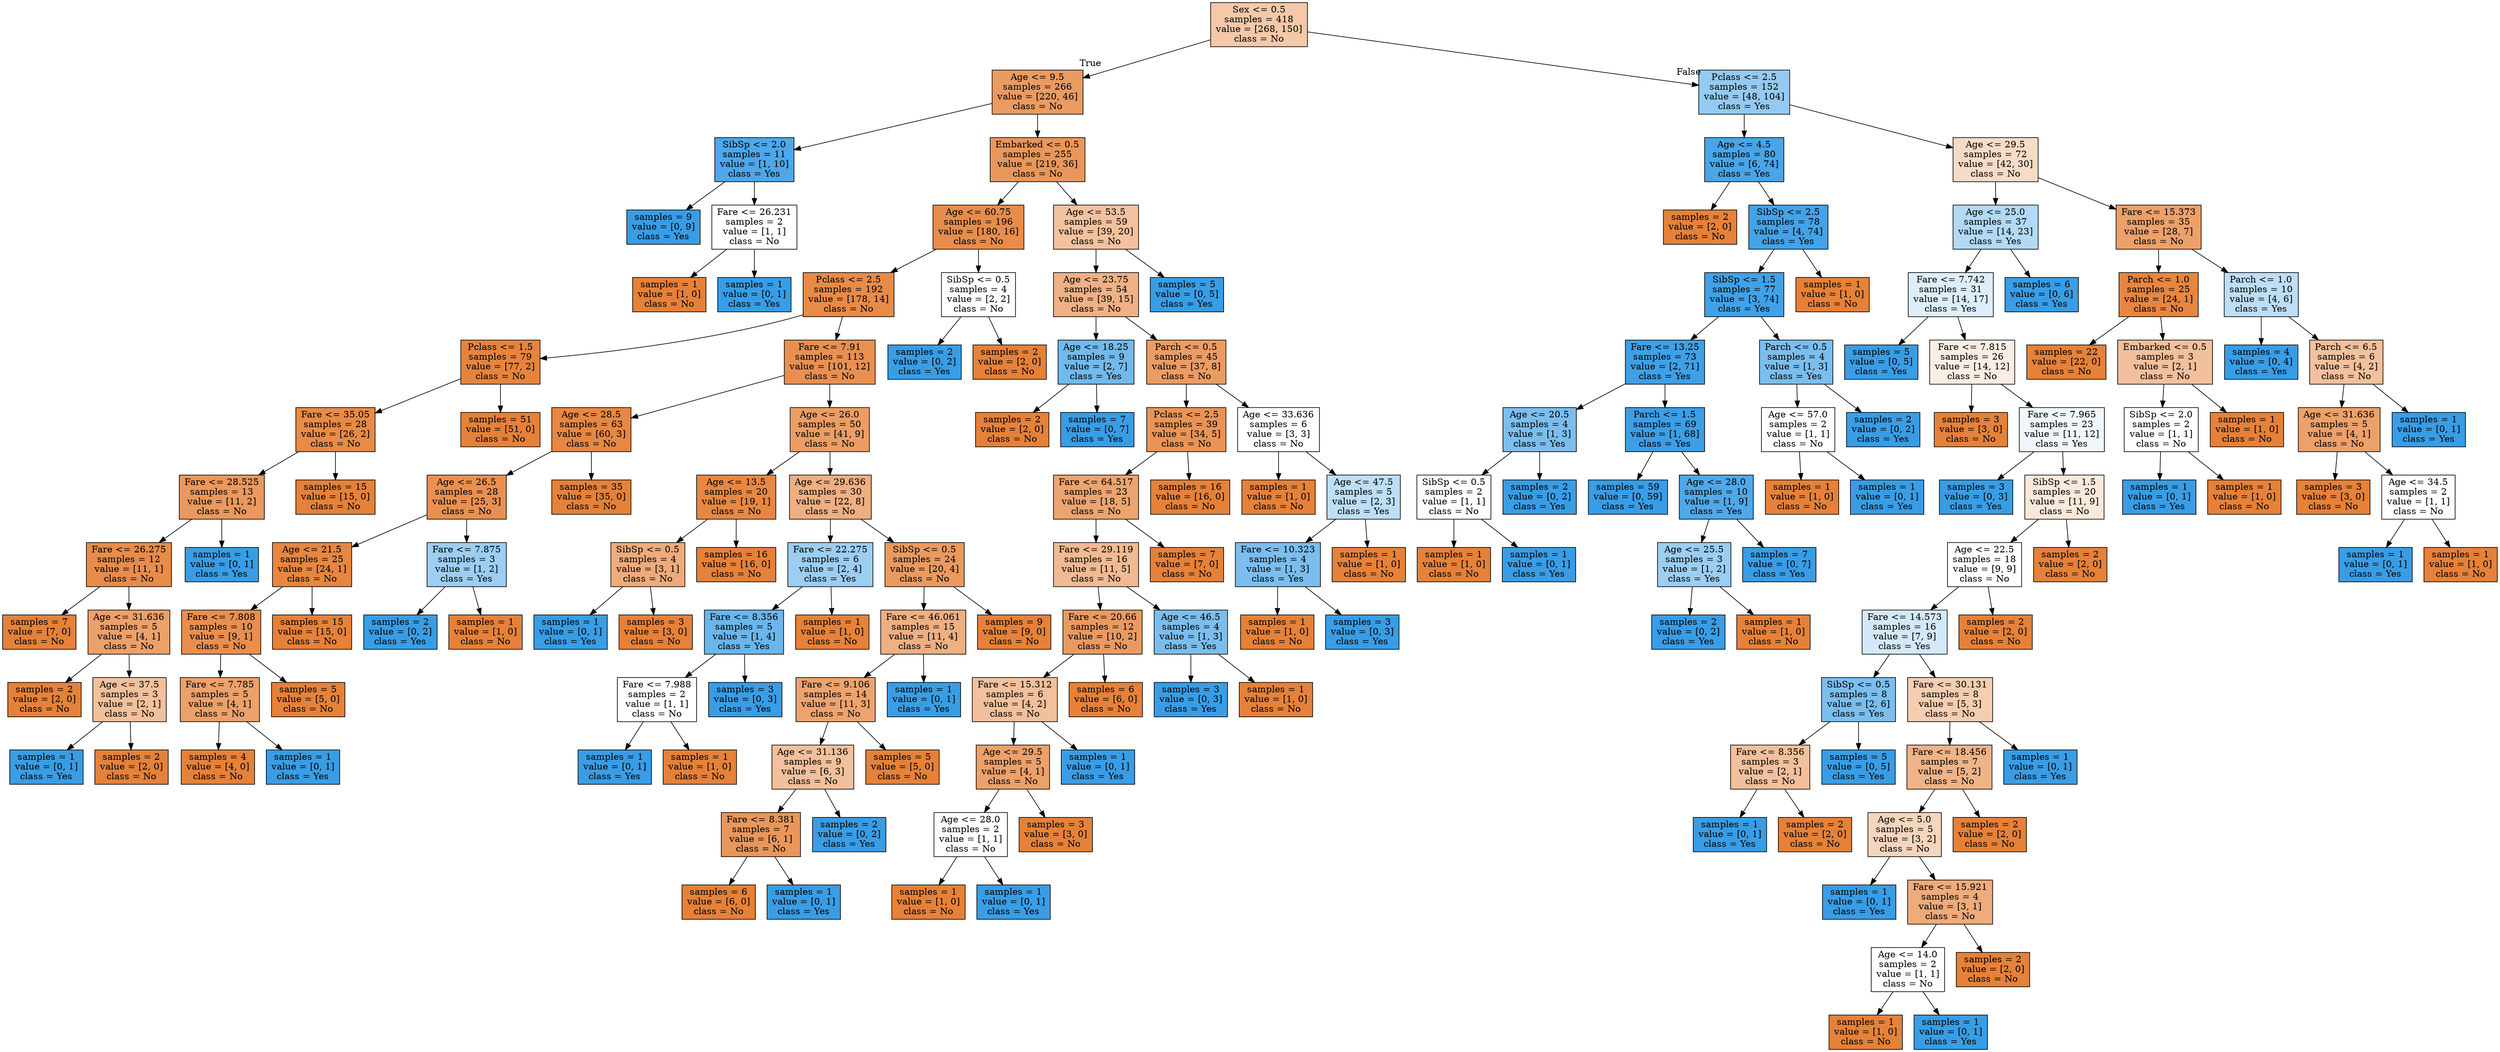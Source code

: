 digraph Tree {
node [shape=box, style="filled", color="black"] ;
0 [label="Sex <= 0.5\nsamples = 418\nvalue = [268, 150]\nclass = No", fillcolor="#f4c8a8"] ;
1 [label="Age <= 9.5\nsamples = 266\nvalue = [220, 46]\nclass = No", fillcolor="#ea9b62"] ;
0 -> 1 [labeldistance=2.5, labelangle=45, headlabel="True"] ;
2 [label="SibSp <= 2.0\nsamples = 11\nvalue = [1, 10]\nclass = Yes", fillcolor="#4da7e8"] ;
1 -> 2 ;
3 [label="samples = 9\nvalue = [0, 9]\nclass = Yes", fillcolor="#399de5"] ;
2 -> 3 ;
4 [label="Fare <= 26.231\nsamples = 2\nvalue = [1, 1]\nclass = No", fillcolor="#ffffff"] ;
2 -> 4 ;
5 [label="samples = 1\nvalue = [1, 0]\nclass = No", fillcolor="#e58139"] ;
4 -> 5 ;
6 [label="samples = 1\nvalue = [0, 1]\nclass = Yes", fillcolor="#399de5"] ;
4 -> 6 ;
7 [label="Embarked <= 0.5\nsamples = 255\nvalue = [219, 36]\nclass = No", fillcolor="#e9965a"] ;
1 -> 7 ;
8 [label="Age <= 60.75\nsamples = 196\nvalue = [180, 16]\nclass = No", fillcolor="#e78c4b"] ;
7 -> 8 ;
9 [label="Pclass <= 2.5\nsamples = 192\nvalue = [178, 14]\nclass = No", fillcolor="#e78b49"] ;
8 -> 9 ;
10 [label="Pclass <= 1.5\nsamples = 79\nvalue = [77, 2]\nclass = No", fillcolor="#e6843e"] ;
9 -> 10 ;
11 [label="Fare <= 35.05\nsamples = 28\nvalue = [26, 2]\nclass = No", fillcolor="#e78b48"] ;
10 -> 11 ;
12 [label="Fare <= 28.525\nsamples = 13\nvalue = [11, 2]\nclass = No", fillcolor="#ea985d"] ;
11 -> 12 ;
13 [label="Fare <= 26.275\nsamples = 12\nvalue = [11, 1]\nclass = No", fillcolor="#e78c4b"] ;
12 -> 13 ;
14 [label="samples = 7\nvalue = [7, 0]\nclass = No", fillcolor="#e58139"] ;
13 -> 14 ;
15 [label="Age <= 31.636\nsamples = 5\nvalue = [4, 1]\nclass = No", fillcolor="#eca06a"] ;
13 -> 15 ;
16 [label="samples = 2\nvalue = [2, 0]\nclass = No", fillcolor="#e58139"] ;
15 -> 16 ;
17 [label="Age <= 37.5\nsamples = 3\nvalue = [2, 1]\nclass = No", fillcolor="#f2c09c"] ;
15 -> 17 ;
18 [label="samples = 1\nvalue = [0, 1]\nclass = Yes", fillcolor="#399de5"] ;
17 -> 18 ;
19 [label="samples = 2\nvalue = [2, 0]\nclass = No", fillcolor="#e58139"] ;
17 -> 19 ;
20 [label="samples = 1\nvalue = [0, 1]\nclass = Yes", fillcolor="#399de5"] ;
12 -> 20 ;
21 [label="samples = 15\nvalue = [15, 0]\nclass = No", fillcolor="#e58139"] ;
11 -> 21 ;
22 [label="samples = 51\nvalue = [51, 0]\nclass = No", fillcolor="#e58139"] ;
10 -> 22 ;
23 [label="Fare <= 7.91\nsamples = 113\nvalue = [101, 12]\nclass = No", fillcolor="#e89051"] ;
9 -> 23 ;
24 [label="Age <= 28.5\nsamples = 63\nvalue = [60, 3]\nclass = No", fillcolor="#e68743"] ;
23 -> 24 ;
25 [label="Age <= 26.5\nsamples = 28\nvalue = [25, 3]\nclass = No", fillcolor="#e89051"] ;
24 -> 25 ;
26 [label="Age <= 21.5\nsamples = 25\nvalue = [24, 1]\nclass = No", fillcolor="#e68641"] ;
25 -> 26 ;
27 [label="Fare <= 7.808\nsamples = 10\nvalue = [9, 1]\nclass = No", fillcolor="#e88f4f"] ;
26 -> 27 ;
28 [label="Fare <= 7.785\nsamples = 5\nvalue = [4, 1]\nclass = No", fillcolor="#eca06a"] ;
27 -> 28 ;
29 [label="samples = 4\nvalue = [4, 0]\nclass = No", fillcolor="#e58139"] ;
28 -> 29 ;
30 [label="samples = 1\nvalue = [0, 1]\nclass = Yes", fillcolor="#399de5"] ;
28 -> 30 ;
31 [label="samples = 5\nvalue = [5, 0]\nclass = No", fillcolor="#e58139"] ;
27 -> 31 ;
32 [label="samples = 15\nvalue = [15, 0]\nclass = No", fillcolor="#e58139"] ;
26 -> 32 ;
33 [label="Fare <= 7.875\nsamples = 3\nvalue = [1, 2]\nclass = Yes", fillcolor="#9ccef2"] ;
25 -> 33 ;
34 [label="samples = 2\nvalue = [0, 2]\nclass = Yes", fillcolor="#399de5"] ;
33 -> 34 ;
35 [label="samples = 1\nvalue = [1, 0]\nclass = No", fillcolor="#e58139"] ;
33 -> 35 ;
36 [label="samples = 35\nvalue = [35, 0]\nclass = No", fillcolor="#e58139"] ;
24 -> 36 ;
37 [label="Age <= 26.0\nsamples = 50\nvalue = [41, 9]\nclass = No", fillcolor="#eb9d64"] ;
23 -> 37 ;
38 [label="Age <= 13.5\nsamples = 20\nvalue = [19, 1]\nclass = No", fillcolor="#e68843"] ;
37 -> 38 ;
39 [label="SibSp <= 0.5\nsamples = 4\nvalue = [3, 1]\nclass = No", fillcolor="#eeab7b"] ;
38 -> 39 ;
40 [label="samples = 1\nvalue = [0, 1]\nclass = Yes", fillcolor="#399de5"] ;
39 -> 40 ;
41 [label="samples = 3\nvalue = [3, 0]\nclass = No", fillcolor="#e58139"] ;
39 -> 41 ;
42 [label="samples = 16\nvalue = [16, 0]\nclass = No", fillcolor="#e58139"] ;
38 -> 42 ;
43 [label="Age <= 29.636\nsamples = 30\nvalue = [22, 8]\nclass = No", fillcolor="#eeaf81"] ;
37 -> 43 ;
44 [label="Fare <= 22.275\nsamples = 6\nvalue = [2, 4]\nclass = Yes", fillcolor="#9ccef2"] ;
43 -> 44 ;
45 [label="Fare <= 8.356\nsamples = 5\nvalue = [1, 4]\nclass = Yes", fillcolor="#6ab6ec"] ;
44 -> 45 ;
46 [label="Fare <= 7.988\nsamples = 2\nvalue = [1, 1]\nclass = No", fillcolor="#ffffff"] ;
45 -> 46 ;
47 [label="samples = 1\nvalue = [0, 1]\nclass = Yes", fillcolor="#399de5"] ;
46 -> 47 ;
48 [label="samples = 1\nvalue = [1, 0]\nclass = No", fillcolor="#e58139"] ;
46 -> 48 ;
49 [label="samples = 3\nvalue = [0, 3]\nclass = Yes", fillcolor="#399de5"] ;
45 -> 49 ;
50 [label="samples = 1\nvalue = [1, 0]\nclass = No", fillcolor="#e58139"] ;
44 -> 50 ;
51 [label="SibSp <= 0.5\nsamples = 24\nvalue = [20, 4]\nclass = No", fillcolor="#ea9a61"] ;
43 -> 51 ;
52 [label="Fare <= 46.061\nsamples = 15\nvalue = [11, 4]\nclass = No", fillcolor="#eeaf81"] ;
51 -> 52 ;
53 [label="Fare <= 9.106\nsamples = 14\nvalue = [11, 3]\nclass = No", fillcolor="#eca36f"] ;
52 -> 53 ;
54 [label="Age <= 31.136\nsamples = 9\nvalue = [6, 3]\nclass = No", fillcolor="#f2c09c"] ;
53 -> 54 ;
55 [label="Fare <= 8.381\nsamples = 7\nvalue = [6, 1]\nclass = No", fillcolor="#e9965a"] ;
54 -> 55 ;
56 [label="samples = 6\nvalue = [6, 0]\nclass = No", fillcolor="#e58139"] ;
55 -> 56 ;
57 [label="samples = 1\nvalue = [0, 1]\nclass = Yes", fillcolor="#399de5"] ;
55 -> 57 ;
58 [label="samples = 2\nvalue = [0, 2]\nclass = Yes", fillcolor="#399de5"] ;
54 -> 58 ;
59 [label="samples = 5\nvalue = [5, 0]\nclass = No", fillcolor="#e58139"] ;
53 -> 59 ;
60 [label="samples = 1\nvalue = [0, 1]\nclass = Yes", fillcolor="#399de5"] ;
52 -> 60 ;
61 [label="samples = 9\nvalue = [9, 0]\nclass = No", fillcolor="#e58139"] ;
51 -> 61 ;
62 [label="SibSp <= 0.5\nsamples = 4\nvalue = [2, 2]\nclass = No", fillcolor="#ffffff"] ;
8 -> 62 ;
63 [label="samples = 2\nvalue = [0, 2]\nclass = Yes", fillcolor="#399de5"] ;
62 -> 63 ;
64 [label="samples = 2\nvalue = [2, 0]\nclass = No", fillcolor="#e58139"] ;
62 -> 64 ;
65 [label="Age <= 53.5\nsamples = 59\nvalue = [39, 20]\nclass = No", fillcolor="#f2c29f"] ;
7 -> 65 ;
66 [label="Age <= 23.75\nsamples = 54\nvalue = [39, 15]\nclass = No", fillcolor="#efb185"] ;
65 -> 66 ;
67 [label="Age <= 18.25\nsamples = 9\nvalue = [2, 7]\nclass = Yes", fillcolor="#72b9ec"] ;
66 -> 67 ;
68 [label="samples = 2\nvalue = [2, 0]\nclass = No", fillcolor="#e58139"] ;
67 -> 68 ;
69 [label="samples = 7\nvalue = [0, 7]\nclass = Yes", fillcolor="#399de5"] ;
67 -> 69 ;
70 [label="Parch <= 0.5\nsamples = 45\nvalue = [37, 8]\nclass = No", fillcolor="#eb9c64"] ;
66 -> 70 ;
71 [label="Pclass <= 2.5\nsamples = 39\nvalue = [34, 5]\nclass = No", fillcolor="#e99456"] ;
70 -> 71 ;
72 [label="Fare <= 64.517\nsamples = 23\nvalue = [18, 5]\nclass = No", fillcolor="#eca470"] ;
71 -> 72 ;
73 [label="Fare <= 29.119\nsamples = 16\nvalue = [11, 5]\nclass = No", fillcolor="#f1ba93"] ;
72 -> 73 ;
74 [label="Fare <= 20.66\nsamples = 12\nvalue = [10, 2]\nclass = No", fillcolor="#ea9a61"] ;
73 -> 74 ;
75 [label="Fare <= 15.312\nsamples = 6\nvalue = [4, 2]\nclass = No", fillcolor="#f2c09c"] ;
74 -> 75 ;
76 [label="Age <= 29.5\nsamples = 5\nvalue = [4, 1]\nclass = No", fillcolor="#eca06a"] ;
75 -> 76 ;
77 [label="Age <= 28.0\nsamples = 2\nvalue = [1, 1]\nclass = No", fillcolor="#ffffff"] ;
76 -> 77 ;
78 [label="samples = 1\nvalue = [1, 0]\nclass = No", fillcolor="#e58139"] ;
77 -> 78 ;
79 [label="samples = 1\nvalue = [0, 1]\nclass = Yes", fillcolor="#399de5"] ;
77 -> 79 ;
80 [label="samples = 3\nvalue = [3, 0]\nclass = No", fillcolor="#e58139"] ;
76 -> 80 ;
81 [label="samples = 1\nvalue = [0, 1]\nclass = Yes", fillcolor="#399de5"] ;
75 -> 81 ;
82 [label="samples = 6\nvalue = [6, 0]\nclass = No", fillcolor="#e58139"] ;
74 -> 82 ;
83 [label="Age <= 46.5\nsamples = 4\nvalue = [1, 3]\nclass = Yes", fillcolor="#7bbeee"] ;
73 -> 83 ;
84 [label="samples = 3\nvalue = [0, 3]\nclass = Yes", fillcolor="#399de5"] ;
83 -> 84 ;
85 [label="samples = 1\nvalue = [1, 0]\nclass = No", fillcolor="#e58139"] ;
83 -> 85 ;
86 [label="samples = 7\nvalue = [7, 0]\nclass = No", fillcolor="#e58139"] ;
72 -> 86 ;
87 [label="samples = 16\nvalue = [16, 0]\nclass = No", fillcolor="#e58139"] ;
71 -> 87 ;
88 [label="Age <= 33.636\nsamples = 6\nvalue = [3, 3]\nclass = No", fillcolor="#ffffff"] ;
70 -> 88 ;
89 [label="samples = 1\nvalue = [1, 0]\nclass = No", fillcolor="#e58139"] ;
88 -> 89 ;
90 [label="Age <= 47.5\nsamples = 5\nvalue = [2, 3]\nclass = Yes", fillcolor="#bddef6"] ;
88 -> 90 ;
91 [label="Fare <= 10.323\nsamples = 4\nvalue = [1, 3]\nclass = Yes", fillcolor="#7bbeee"] ;
90 -> 91 ;
92 [label="samples = 1\nvalue = [1, 0]\nclass = No", fillcolor="#e58139"] ;
91 -> 92 ;
93 [label="samples = 3\nvalue = [0, 3]\nclass = Yes", fillcolor="#399de5"] ;
91 -> 93 ;
94 [label="samples = 1\nvalue = [1, 0]\nclass = No", fillcolor="#e58139"] ;
90 -> 94 ;
95 [label="samples = 5\nvalue = [0, 5]\nclass = Yes", fillcolor="#399de5"] ;
65 -> 95 ;
96 [label="Pclass <= 2.5\nsamples = 152\nvalue = [48, 104]\nclass = Yes", fillcolor="#94caf1"] ;
0 -> 96 [labeldistance=2.5, labelangle=-45, headlabel="False"] ;
97 [label="Age <= 4.5\nsamples = 80\nvalue = [6, 74]\nclass = Yes", fillcolor="#49a5e7"] ;
96 -> 97 ;
98 [label="samples = 2\nvalue = [2, 0]\nclass = No", fillcolor="#e58139"] ;
97 -> 98 ;
99 [label="SibSp <= 2.5\nsamples = 78\nvalue = [4, 74]\nclass = Yes", fillcolor="#44a2e6"] ;
97 -> 99 ;
100 [label="SibSp <= 1.5\nsamples = 77\nvalue = [3, 74]\nclass = Yes", fillcolor="#41a1e6"] ;
99 -> 100 ;
101 [label="Fare <= 13.25\nsamples = 73\nvalue = [2, 71]\nclass = Yes", fillcolor="#3fa0e6"] ;
100 -> 101 ;
102 [label="Age <= 20.5\nsamples = 4\nvalue = [1, 3]\nclass = Yes", fillcolor="#7bbeee"] ;
101 -> 102 ;
103 [label="SibSp <= 0.5\nsamples = 2\nvalue = [1, 1]\nclass = No", fillcolor="#ffffff"] ;
102 -> 103 ;
104 [label="samples = 1\nvalue = [1, 0]\nclass = No", fillcolor="#e58139"] ;
103 -> 104 ;
105 [label="samples = 1\nvalue = [0, 1]\nclass = Yes", fillcolor="#399de5"] ;
103 -> 105 ;
106 [label="samples = 2\nvalue = [0, 2]\nclass = Yes", fillcolor="#399de5"] ;
102 -> 106 ;
107 [label="Parch <= 1.5\nsamples = 69\nvalue = [1, 68]\nclass = Yes", fillcolor="#3c9ee5"] ;
101 -> 107 ;
108 [label="samples = 59\nvalue = [0, 59]\nclass = Yes", fillcolor="#399de5"] ;
107 -> 108 ;
109 [label="Age <= 28.0\nsamples = 10\nvalue = [1, 9]\nclass = Yes", fillcolor="#4fa8e8"] ;
107 -> 109 ;
110 [label="Age <= 25.5\nsamples = 3\nvalue = [1, 2]\nclass = Yes", fillcolor="#9ccef2"] ;
109 -> 110 ;
111 [label="samples = 2\nvalue = [0, 2]\nclass = Yes", fillcolor="#399de5"] ;
110 -> 111 ;
112 [label="samples = 1\nvalue = [1, 0]\nclass = No", fillcolor="#e58139"] ;
110 -> 112 ;
113 [label="samples = 7\nvalue = [0, 7]\nclass = Yes", fillcolor="#399de5"] ;
109 -> 113 ;
114 [label="Parch <= 0.5\nsamples = 4\nvalue = [1, 3]\nclass = Yes", fillcolor="#7bbeee"] ;
100 -> 114 ;
115 [label="Age <= 57.0\nsamples = 2\nvalue = [1, 1]\nclass = No", fillcolor="#ffffff"] ;
114 -> 115 ;
116 [label="samples = 1\nvalue = [1, 0]\nclass = No", fillcolor="#e58139"] ;
115 -> 116 ;
117 [label="samples = 1\nvalue = [0, 1]\nclass = Yes", fillcolor="#399de5"] ;
115 -> 117 ;
118 [label="samples = 2\nvalue = [0, 2]\nclass = Yes", fillcolor="#399de5"] ;
114 -> 118 ;
119 [label="samples = 1\nvalue = [1, 0]\nclass = No", fillcolor="#e58139"] ;
99 -> 119 ;
120 [label="Age <= 29.5\nsamples = 72\nvalue = [42, 30]\nclass = No", fillcolor="#f8dbc6"] ;
96 -> 120 ;
121 [label="Age <= 25.0\nsamples = 37\nvalue = [14, 23]\nclass = Yes", fillcolor="#b2d9f5"] ;
120 -> 121 ;
122 [label="Fare <= 7.742\nsamples = 31\nvalue = [14, 17]\nclass = Yes", fillcolor="#dceefa"] ;
121 -> 122 ;
123 [label="samples = 5\nvalue = [0, 5]\nclass = Yes", fillcolor="#399de5"] ;
122 -> 123 ;
124 [label="Fare <= 7.815\nsamples = 26\nvalue = [14, 12]\nclass = No", fillcolor="#fbede3"] ;
122 -> 124 ;
125 [label="samples = 3\nvalue = [3, 0]\nclass = No", fillcolor="#e58139"] ;
124 -> 125 ;
126 [label="Fare <= 7.965\nsamples = 23\nvalue = [11, 12]\nclass = Yes", fillcolor="#eff7fd"] ;
124 -> 126 ;
127 [label="samples = 3\nvalue = [0, 3]\nclass = Yes", fillcolor="#399de5"] ;
126 -> 127 ;
128 [label="SibSp <= 1.5\nsamples = 20\nvalue = [11, 9]\nclass = No", fillcolor="#fae8db"] ;
126 -> 128 ;
129 [label="Age <= 22.5\nsamples = 18\nvalue = [9, 9]\nclass = No", fillcolor="#ffffff"] ;
128 -> 129 ;
130 [label="Fare <= 14.573\nsamples = 16\nvalue = [7, 9]\nclass = Yes", fillcolor="#d3e9f9"] ;
129 -> 130 ;
131 [label="SibSp <= 0.5\nsamples = 8\nvalue = [2, 6]\nclass = Yes", fillcolor="#7bbeee"] ;
130 -> 131 ;
132 [label="Fare <= 8.356\nsamples = 3\nvalue = [2, 1]\nclass = No", fillcolor="#f2c09c"] ;
131 -> 132 ;
133 [label="samples = 1\nvalue = [0, 1]\nclass = Yes", fillcolor="#399de5"] ;
132 -> 133 ;
134 [label="samples = 2\nvalue = [2, 0]\nclass = No", fillcolor="#e58139"] ;
132 -> 134 ;
135 [label="samples = 5\nvalue = [0, 5]\nclass = Yes", fillcolor="#399de5"] ;
131 -> 135 ;
136 [label="Fare <= 30.131\nsamples = 8\nvalue = [5, 3]\nclass = No", fillcolor="#f5cdb0"] ;
130 -> 136 ;
137 [label="Fare <= 18.456\nsamples = 7\nvalue = [5, 2]\nclass = No", fillcolor="#efb388"] ;
136 -> 137 ;
138 [label="Age <= 5.0\nsamples = 5\nvalue = [3, 2]\nclass = No", fillcolor="#f6d5bd"] ;
137 -> 138 ;
139 [label="samples = 1\nvalue = [0, 1]\nclass = Yes", fillcolor="#399de5"] ;
138 -> 139 ;
140 [label="Fare <= 15.921\nsamples = 4\nvalue = [3, 1]\nclass = No", fillcolor="#eeab7b"] ;
138 -> 140 ;
141 [label="Age <= 14.0\nsamples = 2\nvalue = [1, 1]\nclass = No", fillcolor="#ffffff"] ;
140 -> 141 ;
142 [label="samples = 1\nvalue = [1, 0]\nclass = No", fillcolor="#e58139"] ;
141 -> 142 ;
143 [label="samples = 1\nvalue = [0, 1]\nclass = Yes", fillcolor="#399de5"] ;
141 -> 143 ;
144 [label="samples = 2\nvalue = [2, 0]\nclass = No", fillcolor="#e58139"] ;
140 -> 144 ;
145 [label="samples = 2\nvalue = [2, 0]\nclass = No", fillcolor="#e58139"] ;
137 -> 145 ;
146 [label="samples = 1\nvalue = [0, 1]\nclass = Yes", fillcolor="#399de5"] ;
136 -> 146 ;
147 [label="samples = 2\nvalue = [2, 0]\nclass = No", fillcolor="#e58139"] ;
129 -> 147 ;
148 [label="samples = 2\nvalue = [2, 0]\nclass = No", fillcolor="#e58139"] ;
128 -> 148 ;
149 [label="samples = 6\nvalue = [0, 6]\nclass = Yes", fillcolor="#399de5"] ;
121 -> 149 ;
150 [label="Fare <= 15.373\nsamples = 35\nvalue = [28, 7]\nclass = No", fillcolor="#eca06a"] ;
120 -> 150 ;
151 [label="Parch <= 1.0\nsamples = 25\nvalue = [24, 1]\nclass = No", fillcolor="#e68641"] ;
150 -> 151 ;
152 [label="samples = 22\nvalue = [22, 0]\nclass = No", fillcolor="#e58139"] ;
151 -> 152 ;
153 [label="Embarked <= 0.5\nsamples = 3\nvalue = [2, 1]\nclass = No", fillcolor="#f2c09c"] ;
151 -> 153 ;
154 [label="SibSp <= 2.0\nsamples = 2\nvalue = [1, 1]\nclass = No", fillcolor="#ffffff"] ;
153 -> 154 ;
155 [label="samples = 1\nvalue = [0, 1]\nclass = Yes", fillcolor="#399de5"] ;
154 -> 155 ;
156 [label="samples = 1\nvalue = [1, 0]\nclass = No", fillcolor="#e58139"] ;
154 -> 156 ;
157 [label="samples = 1\nvalue = [1, 0]\nclass = No", fillcolor="#e58139"] ;
153 -> 157 ;
158 [label="Parch <= 1.0\nsamples = 10\nvalue = [4, 6]\nclass = Yes", fillcolor="#bddef6"] ;
150 -> 158 ;
159 [label="samples = 4\nvalue = [0, 4]\nclass = Yes", fillcolor="#399de5"] ;
158 -> 159 ;
160 [label="Parch <= 6.5\nsamples = 6\nvalue = [4, 2]\nclass = No", fillcolor="#f2c09c"] ;
158 -> 160 ;
161 [label="Age <= 31.636\nsamples = 5\nvalue = [4, 1]\nclass = No", fillcolor="#eca06a"] ;
160 -> 161 ;
162 [label="samples = 3\nvalue = [3, 0]\nclass = No", fillcolor="#e58139"] ;
161 -> 162 ;
163 [label="Age <= 34.5\nsamples = 2\nvalue = [1, 1]\nclass = No", fillcolor="#ffffff"] ;
161 -> 163 ;
164 [label="samples = 1\nvalue = [0, 1]\nclass = Yes", fillcolor="#399de5"] ;
163 -> 164 ;
165 [label="samples = 1\nvalue = [1, 0]\nclass = No", fillcolor="#e58139"] ;
163 -> 165 ;
166 [label="samples = 1\nvalue = [0, 1]\nclass = Yes", fillcolor="#399de5"] ;
160 -> 166 ;
}